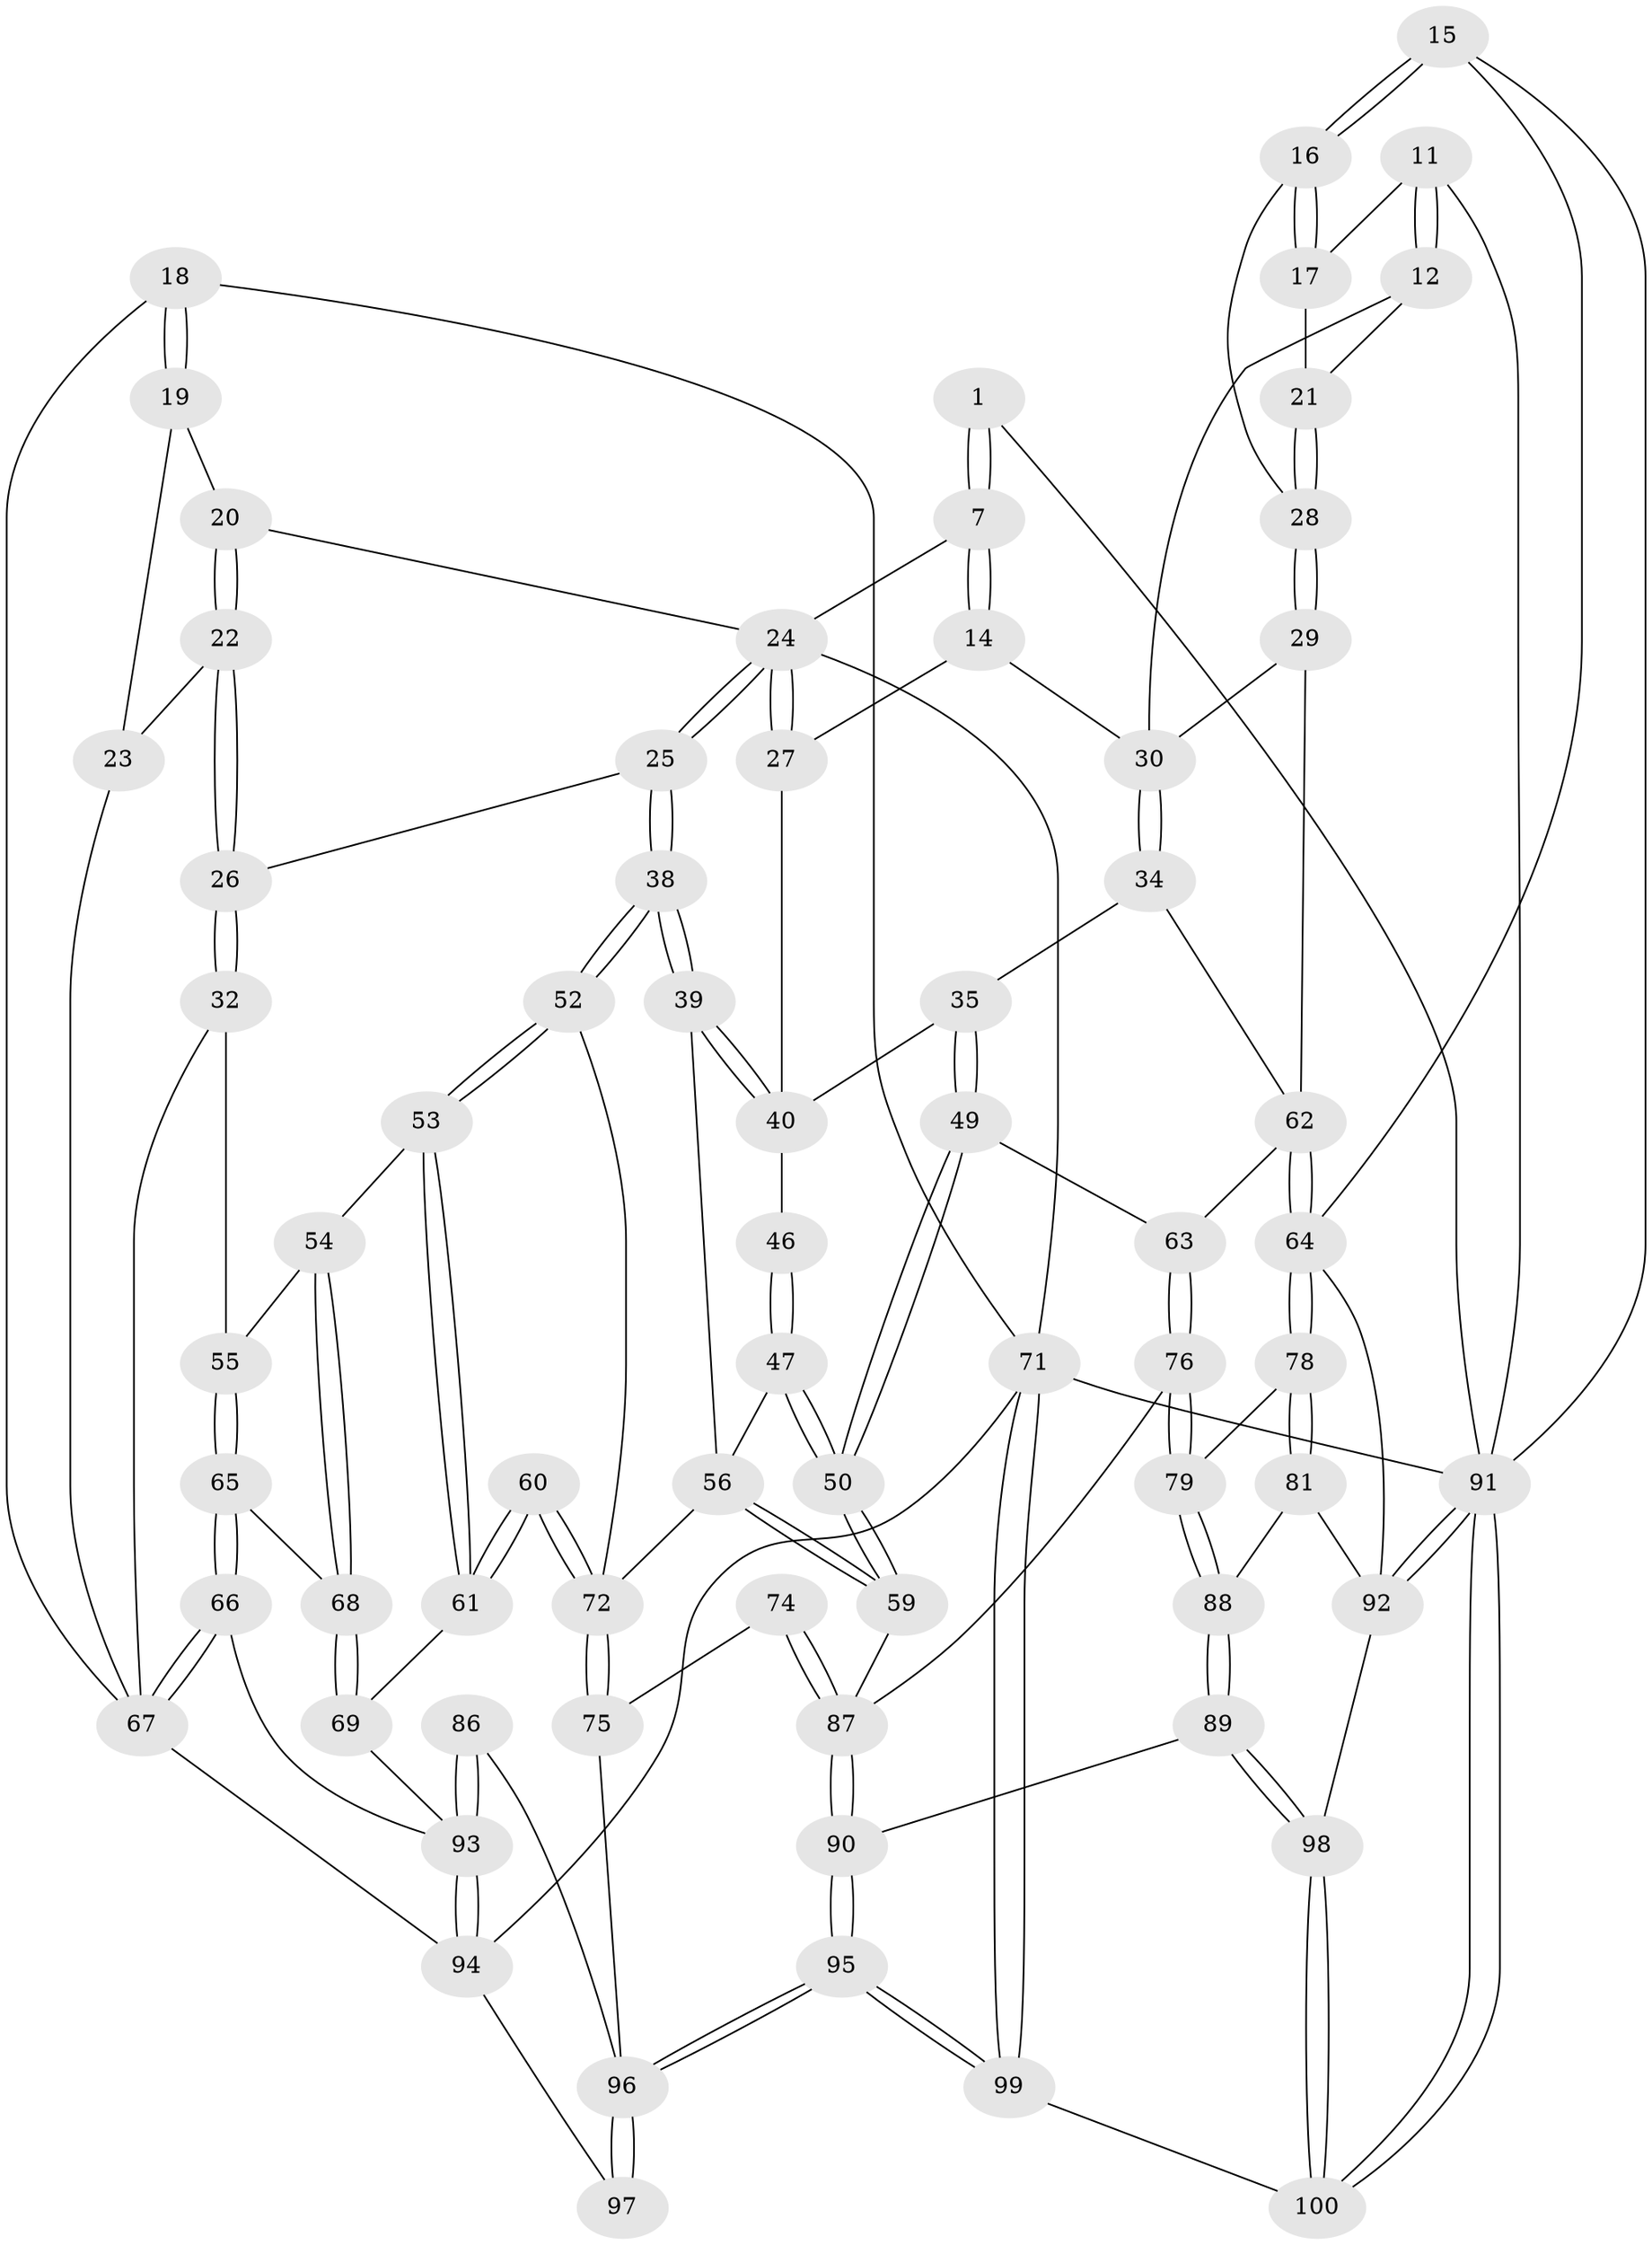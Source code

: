 // original degree distribution, {3: 0.02, 4: 0.22, 6: 0.2, 5: 0.56}
// Generated by graph-tools (version 1.1) at 2025/04/03/04/25 22:04:56]
// undirected, 70 vertices, 166 edges
graph export_dot {
graph [start="1"]
  node [color=gray90,style=filled];
  1 [pos="+0.5757034319614546+0"];
  7 [pos="+0.5693148817675734+0.12586110805299383"];
  11 [pos="+0.8154187858999017+0"];
  12 [pos="+0.7077380860806797+0.1931911723490737"];
  14 [pos="+0.622353619482623+0.20825130998323993"];
  15 [pos="+1+0.2811166093341609"];
  16 [pos="+1+0.24890276108652462"];
  17 [pos="+0.8862582374210921+0.07420642219495557"];
  18 [pos="+0+0"];
  19 [pos="+0.12295760820256306+0.07235989739075133"];
  20 [pos="+0.22554795226483795+0.05175832025453295"];
  21 [pos="+0.8203766254079001+0.19881844091442824"];
  22 [pos="+0.23907215513097685+0.18863494488744115"];
  23 [pos="+0.01741753039868265+0.20841569927158043"];
  24 [pos="+0.3718764150777859+0.2692613917108925",super="+9+8+10"];
  25 [pos="+0.3402478430513564+0.29865817487967833"];
  26 [pos="+0.3147926797795562+0.29153413055910127"];
  27 [pos="+0.613762834560417+0.2151804069739283"];
  28 [pos="+0.9323919302497163+0.2608189507951825"];
  29 [pos="+0.8454190846597067+0.342556717645404"];
  30 [pos="+0.7171224745419594+0.28088535458448766",super="+13"];
  32 [pos="+0.13413174401856898+0.39802777790717486"];
  34 [pos="+0.6954559092034137+0.3930410931374027"];
  35 [pos="+0.6325518497208562+0.4050730989434613"];
  38 [pos="+0.3562897380625864+0.3274182490936172"];
  39 [pos="+0.38728559636155946+0.3473769845610746"];
  40 [pos="+0.47383528689177346+0.35926157605881",super="+37"];
  46 [pos="+0.5448180363734175+0.40108167151125207"];
  47 [pos="+0.5391819731417292+0.4526146717093034"];
  49 [pos="+0.580571078276134+0.5370949845986921"];
  50 [pos="+0.5799159123190165+0.5373480039389364"];
  52 [pos="+0.3392793527764026+0.4190967537619188"];
  53 [pos="+0.2559676342376605+0.5147073132100195"];
  54 [pos="+0.228570469643522+0.5172461324530448"];
  55 [pos="+0.14448686519975062+0.4382651420621564"];
  56 [pos="+0.4793989450026012+0.5457543651314",super="+48"];
  59 [pos="+0.5704496674071594+0.5455684101233458"];
  60 [pos="+0.37467649045754287+0.6260056457582782"];
  61 [pos="+0.3611037153057273+0.6250542187326843"];
  62 [pos="+0.7822393734766799+0.5678275204333348",super="+45"];
  63 [pos="+0.7103266044891854+0.5621766809889517",super="+51"];
  64 [pos="+0.8068653643792908+0.5937050842985352",super="+42"];
  65 [pos="+0.10187420903762973+0.6070052739500272"];
  66 [pos="+0.055883268807327934+0.6644326805829154"];
  67 [pos="+0+0.6876994157034081",super="+33+31"];
  68 [pos="+0.20959818945670997+0.572707316974704"];
  69 [pos="+0.2813276637603014+0.643195688352209"];
  71 [pos="+0+1",super="+5"];
  72 [pos="+0.37572464195286925+0.6265332408274398",super="+57+58"];
  74 [pos="+0.478018972025751+0.7287441893369808"];
  75 [pos="+0.41034224191803764+0.7032711098634427"];
  76 [pos="+0.6699944205810102+0.6890171955477824"];
  78 [pos="+0.8260694492573114+0.6188287761270752"];
  79 [pos="+0.7425155102807501+0.7686448162117115"];
  81 [pos="+1+0.67542042406793"];
  86 [pos="+0.2657037137833948+0.7751342979359446"];
  87 [pos="+0.5396261137634332+0.8106527703874753",super="+77+73"];
  88 [pos="+0.748315353748332+0.8144662712602417"];
  89 [pos="+0.7278815511383266+0.8799458537753406"];
  90 [pos="+0.5476432984813425+0.831134920787456"];
  91 [pos="+1+1",super="+3"];
  92 [pos="+1+0.7993696158310475",super="+80"];
  93 [pos="+0.1608915275242972+0.8902736039245079",super="+83+82"];
  94 [pos="+0.15989284415358235+0.9025535307553864",super="+70"];
  95 [pos="+0.3981177376828129+1"];
  96 [pos="+0.37378256816373234+0.971242622686363",super="+84+85"];
  97 [pos="+0.21511626633249656+0.908997365651957"];
  98 [pos="+0.7531320733463076+0.9477282097909929"];
  99 [pos="+0.42492386994058057+1"];
  100 [pos="+0.731259494451297+1"];
  1 -- 7;
  1 -- 7;
  1 -- 91;
  7 -- 14;
  7 -- 14;
  7 -- 24;
  11 -- 12;
  11 -- 12;
  11 -- 17;
  11 -- 91;
  12 -- 21;
  12 -- 30;
  14 -- 27;
  14 -- 30;
  15 -- 16;
  15 -- 16;
  15 -- 91;
  15 -- 64;
  16 -- 17;
  16 -- 17;
  16 -- 28;
  17 -- 21;
  18 -- 19;
  18 -- 19;
  18 -- 71;
  18 -- 67;
  19 -- 20;
  19 -- 23;
  20 -- 22;
  20 -- 22;
  20 -- 24;
  21 -- 28;
  21 -- 28;
  22 -- 23;
  22 -- 26;
  22 -- 26;
  23 -- 67;
  24 -- 25;
  24 -- 25;
  24 -- 27;
  24 -- 27;
  24 -- 71 [weight=2];
  25 -- 26;
  25 -- 38;
  25 -- 38;
  26 -- 32;
  26 -- 32;
  27 -- 40;
  28 -- 29;
  28 -- 29;
  29 -- 30;
  29 -- 62;
  30 -- 34;
  30 -- 34;
  32 -- 55;
  32 -- 67;
  34 -- 35;
  34 -- 62;
  35 -- 49;
  35 -- 49;
  35 -- 40;
  38 -- 39;
  38 -- 39;
  38 -- 52;
  38 -- 52;
  39 -- 40;
  39 -- 40;
  39 -- 56;
  40 -- 46 [weight=2];
  46 -- 47;
  46 -- 47;
  47 -- 50;
  47 -- 50;
  47 -- 56;
  49 -- 50;
  49 -- 50;
  49 -- 63;
  50 -- 59;
  50 -- 59;
  52 -- 53;
  52 -- 53;
  52 -- 72;
  53 -- 54;
  53 -- 61;
  53 -- 61;
  54 -- 55;
  54 -- 68;
  54 -- 68;
  55 -- 65;
  55 -- 65;
  56 -- 59;
  56 -- 59;
  56 -- 72;
  59 -- 87;
  60 -- 61;
  60 -- 61;
  60 -- 72 [weight=2];
  60 -- 72;
  61 -- 69;
  62 -- 63 [weight=2];
  62 -- 64 [weight=2];
  62 -- 64;
  63 -- 76;
  63 -- 76;
  64 -- 78;
  64 -- 78;
  64 -- 92;
  65 -- 66;
  65 -- 66;
  65 -- 68;
  66 -- 67;
  66 -- 67;
  66 -- 93;
  67 -- 94;
  68 -- 69;
  68 -- 69;
  69 -- 93;
  71 -- 99;
  71 -- 99;
  71 -- 91 [weight=2];
  71 -- 94;
  72 -- 75;
  72 -- 75;
  74 -- 75;
  74 -- 87 [weight=2];
  74 -- 87;
  75 -- 96;
  76 -- 79;
  76 -- 79;
  76 -- 87;
  78 -- 79;
  78 -- 81;
  78 -- 81;
  79 -- 88;
  79 -- 88;
  81 -- 88;
  81 -- 92;
  86 -- 93 [weight=2];
  86 -- 93;
  86 -- 96;
  87 -- 90;
  87 -- 90;
  88 -- 89;
  88 -- 89;
  89 -- 90;
  89 -- 98;
  89 -- 98;
  90 -- 95;
  90 -- 95;
  91 -- 92;
  91 -- 92;
  91 -- 100;
  91 -- 100;
  92 -- 98;
  93 -- 94;
  93 -- 94;
  94 -- 97;
  95 -- 96;
  95 -- 96;
  95 -- 99;
  95 -- 99;
  96 -- 97 [weight=2];
  96 -- 97;
  98 -- 100;
  98 -- 100;
  99 -- 100;
}
